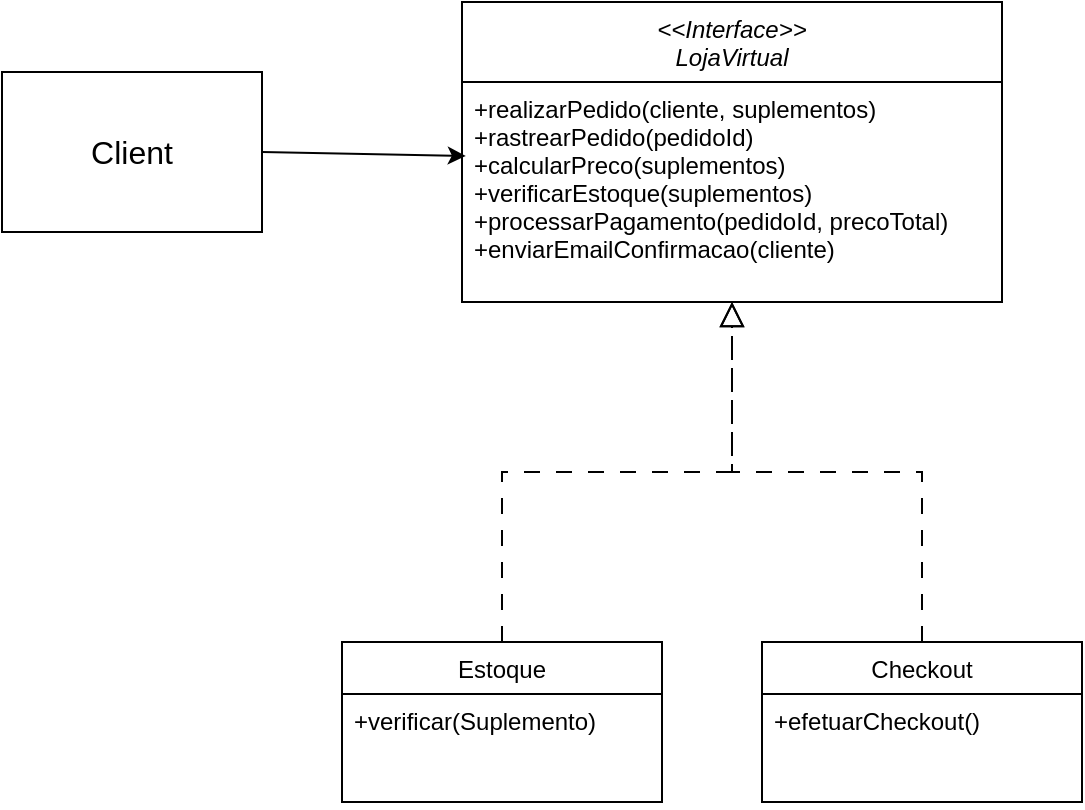 <mxfile version="22.0.8" type="device">
  <diagram id="C5RBs43oDa-KdzZeNtuy" name="Page-1">
    <mxGraphModel dx="1434" dy="780" grid="1" gridSize="10" guides="1" tooltips="1" connect="1" arrows="1" fold="1" page="1" pageScale="1" pageWidth="827" pageHeight="1169" math="0" shadow="0">
      <root>
        <mxCell id="WIyWlLk6GJQsqaUBKTNV-0" />
        <mxCell id="WIyWlLk6GJQsqaUBKTNV-1" parent="WIyWlLk6GJQsqaUBKTNV-0" />
        <mxCell id="QgGM2zTMGVVotcDImqXc-10" value="&lt;&lt;Interface&gt;&gt;&#xa;LojaVirtual&#xa;&#xa;" style="swimlane;fontStyle=2;align=center;verticalAlign=top;childLayout=stackLayout;horizontal=1;startSize=40;horizontalStack=0;resizeParent=1;resizeLast=0;collapsible=1;marginBottom=0;rounded=0;shadow=0;strokeWidth=1;" vertex="1" parent="WIyWlLk6GJQsqaUBKTNV-1">
          <mxGeometry x="320" y="220" width="270" height="150" as="geometry">
            <mxRectangle x="230" y="140" width="160" height="26" as="alternateBounds" />
          </mxGeometry>
        </mxCell>
        <mxCell id="QgGM2zTMGVVotcDImqXc-11" value="+realizarPedido(cliente, suplementos)&#xa;+rastrearPedido(pedidoId)&#xa;+calcularPreco(suplementos)&#xa;+verificarEstoque(suplementos)&#xa;+processarPagamento(pedidoId, precoTotal)&#xa;+enviarEmailConfirmacao(cliente)" style="text;align=left;verticalAlign=top;spacingLeft=4;spacingRight=4;overflow=hidden;rotatable=0;points=[[0,0.5],[1,0.5]];portConstraint=eastwest;" vertex="1" parent="QgGM2zTMGVVotcDImqXc-10">
          <mxGeometry y="40" width="270" height="110" as="geometry" />
        </mxCell>
        <mxCell id="QgGM2zTMGVVotcDImqXc-12" value="Estoque&#xa;" style="swimlane;fontStyle=0;align=center;verticalAlign=top;childLayout=stackLayout;horizontal=1;startSize=26;horizontalStack=0;resizeParent=1;resizeLast=0;collapsible=1;marginBottom=0;rounded=0;shadow=0;strokeWidth=1;" vertex="1" parent="WIyWlLk6GJQsqaUBKTNV-1">
          <mxGeometry x="260" y="540" width="160" height="80" as="geometry">
            <mxRectangle x="130" y="380" width="160" height="26" as="alternateBounds" />
          </mxGeometry>
        </mxCell>
        <mxCell id="QgGM2zTMGVVotcDImqXc-13" value="+verificar(Suplemento)" style="text;align=left;verticalAlign=top;spacingLeft=4;spacingRight=4;overflow=hidden;rotatable=0;points=[[0,0.5],[1,0.5]];portConstraint=eastwest;" vertex="1" parent="QgGM2zTMGVVotcDImqXc-12">
          <mxGeometry y="26" width="160" height="54" as="geometry" />
        </mxCell>
        <mxCell id="QgGM2zTMGVVotcDImqXc-14" value="" style="endArrow=block;endSize=10;endFill=0;shadow=0;strokeWidth=1;rounded=0;edgeStyle=elbowEdgeStyle;elbow=vertical;dashed=1;dashPattern=8 8;" edge="1" parent="WIyWlLk6GJQsqaUBKTNV-1" source="QgGM2zTMGVVotcDImqXc-12" target="QgGM2zTMGVVotcDImqXc-10">
          <mxGeometry width="160" relative="1" as="geometry">
            <mxPoint x="230" y="383" as="sourcePoint" />
            <mxPoint x="230" y="383" as="targetPoint" />
          </mxGeometry>
        </mxCell>
        <mxCell id="QgGM2zTMGVVotcDImqXc-15" value="Checkout" style="swimlane;fontStyle=0;align=center;verticalAlign=top;childLayout=stackLayout;horizontal=1;startSize=26;horizontalStack=0;resizeParent=1;resizeLast=0;collapsible=1;marginBottom=0;rounded=0;shadow=0;strokeWidth=1;" vertex="1" parent="WIyWlLk6GJQsqaUBKTNV-1">
          <mxGeometry x="470" y="540" width="160" height="80" as="geometry">
            <mxRectangle x="340" y="380" width="170" height="26" as="alternateBounds" />
          </mxGeometry>
        </mxCell>
        <mxCell id="QgGM2zTMGVVotcDImqXc-16" value="+efetuarCheckout()&#xa;" style="text;align=left;verticalAlign=top;spacingLeft=4;spacingRight=4;overflow=hidden;rotatable=0;points=[[0,0.5],[1,0.5]];portConstraint=eastwest;" vertex="1" parent="QgGM2zTMGVVotcDImqXc-15">
          <mxGeometry y="26" width="160" height="54" as="geometry" />
        </mxCell>
        <mxCell id="QgGM2zTMGVVotcDImqXc-17" value="" style="endArrow=block;endSize=10;endFill=0;shadow=0;strokeWidth=1;rounded=0;edgeStyle=elbowEdgeStyle;elbow=vertical;dashed=1;dashPattern=8 8;" edge="1" parent="WIyWlLk6GJQsqaUBKTNV-1" source="QgGM2zTMGVVotcDImqXc-15" target="QgGM2zTMGVVotcDImqXc-10">
          <mxGeometry width="160" relative="1" as="geometry">
            <mxPoint x="240" y="553" as="sourcePoint" />
            <mxPoint x="340" y="451" as="targetPoint" />
          </mxGeometry>
        </mxCell>
        <mxCell id="QgGM2zTMGVVotcDImqXc-18" value="Client" style="rounded=0;whiteSpace=wrap;html=1;fontSize=16;" vertex="1" parent="WIyWlLk6GJQsqaUBKTNV-1">
          <mxGeometry x="90" y="255" width="130" height="80" as="geometry" />
        </mxCell>
        <mxCell id="QgGM2zTMGVVotcDImqXc-19" value="" style="endArrow=classic;html=1;rounded=0;exitX=1;exitY=0.5;exitDx=0;exitDy=0;entryX=0.007;entryY=0.336;entryDx=0;entryDy=0;entryPerimeter=0;" edge="1" parent="WIyWlLk6GJQsqaUBKTNV-1" source="QgGM2zTMGVVotcDImqXc-18" target="QgGM2zTMGVVotcDImqXc-11">
          <mxGeometry width="50" height="50" relative="1" as="geometry">
            <mxPoint x="290" y="410" as="sourcePoint" />
            <mxPoint x="260" y="320" as="targetPoint" />
          </mxGeometry>
        </mxCell>
      </root>
    </mxGraphModel>
  </diagram>
</mxfile>
